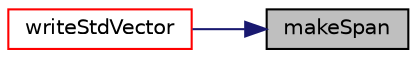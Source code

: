 digraph "makeSpan"
{
 // LATEX_PDF_SIZE
  edge [fontname="Helvetica",fontsize="10",labelfontname="Helvetica",labelfontsize="10"];
  node [fontname="Helvetica",fontsize="10",shape=record];
  rankdir="RL";
  Node1 [label="makeSpan",height=0.2,width=0.4,color="black", fillcolor="grey75", style="filled", fontcolor="black",tooltip=" "];
  Node1 -> Node2 [dir="back",color="midnightblue",fontsize="10",style="solid",fontname="Helvetica"];
  Node2 [label="writeStdVector",height=0.2,width=0.4,color="red", fillcolor="white", style="filled",URL="$namespacepFlow.html#a132e40b36d20de02ddfc025e415988e7",tooltip=" "];
}
